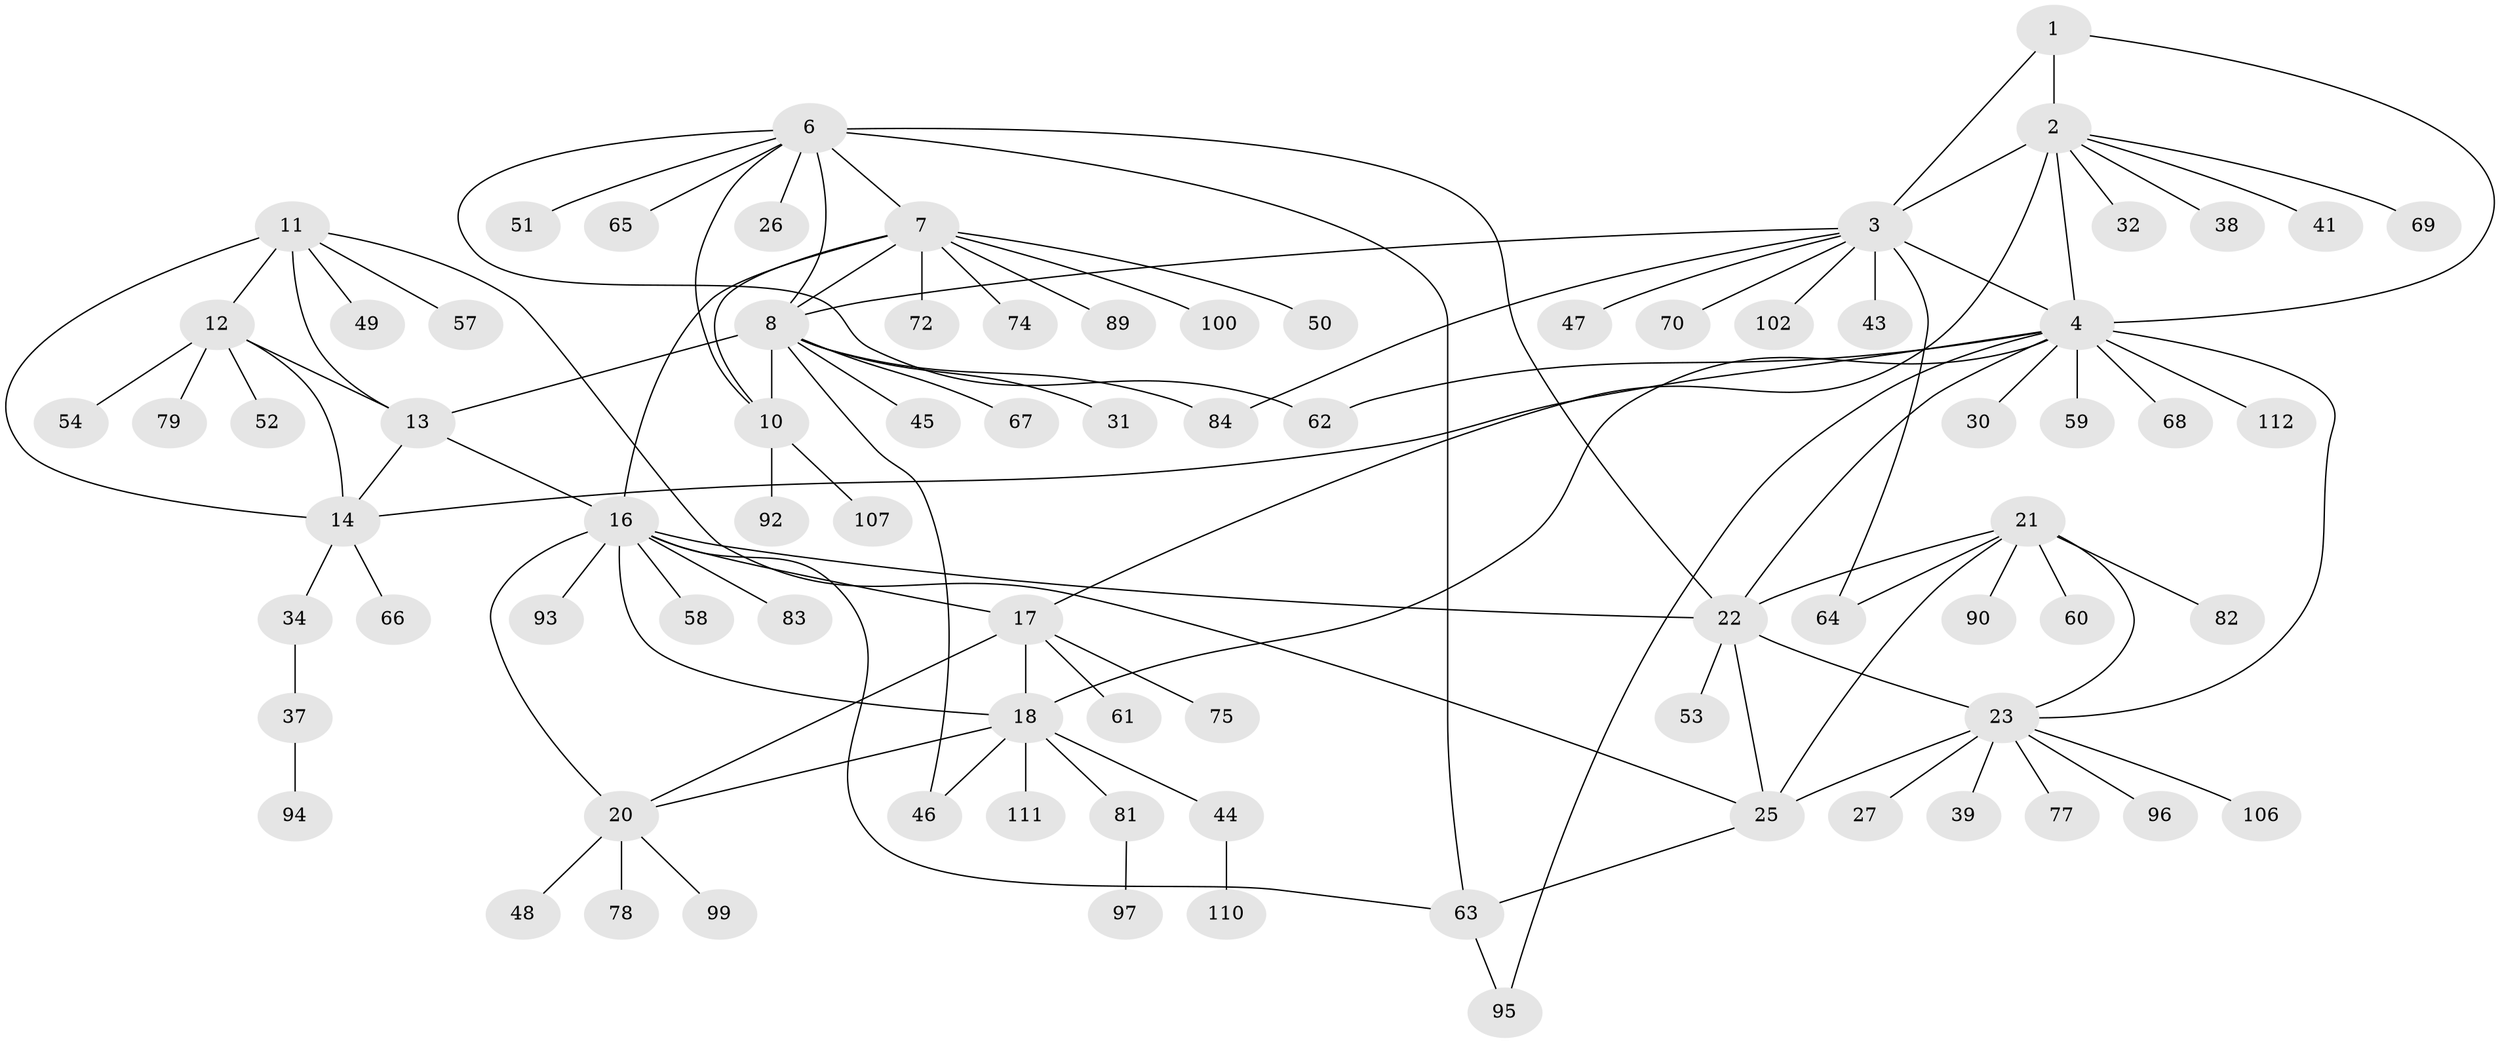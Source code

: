 // Generated by graph-tools (version 1.1) at 2025/52/02/27/25 19:52:18]
// undirected, 82 vertices, 111 edges
graph export_dot {
graph [start="1"]
  node [color=gray90,style=filled];
  1;
  2 [super="+5"];
  3 [super="+108"];
  4 [super="+103"];
  6 [super="+71"];
  7 [super="+35"];
  8 [super="+9"];
  10 [super="+73"];
  11 [super="+33"];
  12 [super="+15"];
  13 [super="+28"];
  14 [super="+29"];
  16 [super="+19"];
  17 [super="+36"];
  18 [super="+76"];
  20 [super="+91"];
  21 [super="+42"];
  22 [super="+104"];
  23 [super="+24"];
  25 [super="+56"];
  26;
  27 [super="+80"];
  30 [super="+86"];
  31;
  32;
  34 [super="+40"];
  37;
  38;
  39;
  41;
  43;
  44 [super="+88"];
  45;
  46;
  47;
  48;
  49;
  50 [super="+85"];
  51;
  52 [super="+55"];
  53;
  54;
  57;
  58;
  59;
  60 [super="+87"];
  61;
  62;
  63 [super="+101"];
  64;
  65 [super="+98"];
  66;
  67;
  68 [super="+105"];
  69;
  70 [super="+109"];
  72;
  74;
  75;
  77;
  78;
  79;
  81;
  82;
  83;
  84;
  89;
  90;
  92;
  93;
  94;
  95;
  96;
  97;
  99;
  100;
  102;
  106;
  107;
  110;
  111;
  112;
  1 -- 2 [weight=2];
  1 -- 3;
  1 -- 4;
  2 -- 3 [weight=2];
  2 -- 4 [weight=2];
  2 -- 38;
  2 -- 41;
  2 -- 69;
  2 -- 32;
  2 -- 17;
  3 -- 4;
  3 -- 8;
  3 -- 43;
  3 -- 47;
  3 -- 70;
  3 -- 84;
  3 -- 102;
  3 -- 64;
  4 -- 14;
  4 -- 23;
  4 -- 30;
  4 -- 59;
  4 -- 62;
  4 -- 68;
  4 -- 95;
  4 -- 112;
  4 -- 22;
  4 -- 18;
  6 -- 7;
  6 -- 8 [weight=2];
  6 -- 10;
  6 -- 22;
  6 -- 26;
  6 -- 51;
  6 -- 62;
  6 -- 65;
  6 -- 63;
  7 -- 8 [weight=2];
  7 -- 10;
  7 -- 50;
  7 -- 72;
  7 -- 74;
  7 -- 89;
  7 -- 100;
  7 -- 16;
  8 -- 10 [weight=2];
  8 -- 13;
  8 -- 45;
  8 -- 46;
  8 -- 67;
  8 -- 84;
  8 -- 31;
  10 -- 92;
  10 -- 107;
  11 -- 12 [weight=2];
  11 -- 13;
  11 -- 14;
  11 -- 25;
  11 -- 49;
  11 -- 57;
  12 -- 13 [weight=2];
  12 -- 14 [weight=2];
  12 -- 52;
  12 -- 54;
  12 -- 79;
  13 -- 14;
  13 -- 16;
  14 -- 34;
  14 -- 66;
  16 -- 17 [weight=2];
  16 -- 18 [weight=2];
  16 -- 20 [weight=2];
  16 -- 58;
  16 -- 83;
  16 -- 22;
  16 -- 93;
  16 -- 63;
  17 -- 18;
  17 -- 20;
  17 -- 61;
  17 -- 75;
  18 -- 20;
  18 -- 44;
  18 -- 46;
  18 -- 81;
  18 -- 111;
  20 -- 48;
  20 -- 78;
  20 -- 99;
  21 -- 22;
  21 -- 23 [weight=2];
  21 -- 25;
  21 -- 60;
  21 -- 64;
  21 -- 82;
  21 -- 90;
  22 -- 23 [weight=2];
  22 -- 25;
  22 -- 53;
  23 -- 25 [weight=2];
  23 -- 77;
  23 -- 96;
  23 -- 106;
  23 -- 39;
  23 -- 27;
  25 -- 63;
  34 -- 37;
  37 -- 94;
  44 -- 110;
  63 -- 95;
  81 -- 97;
}
